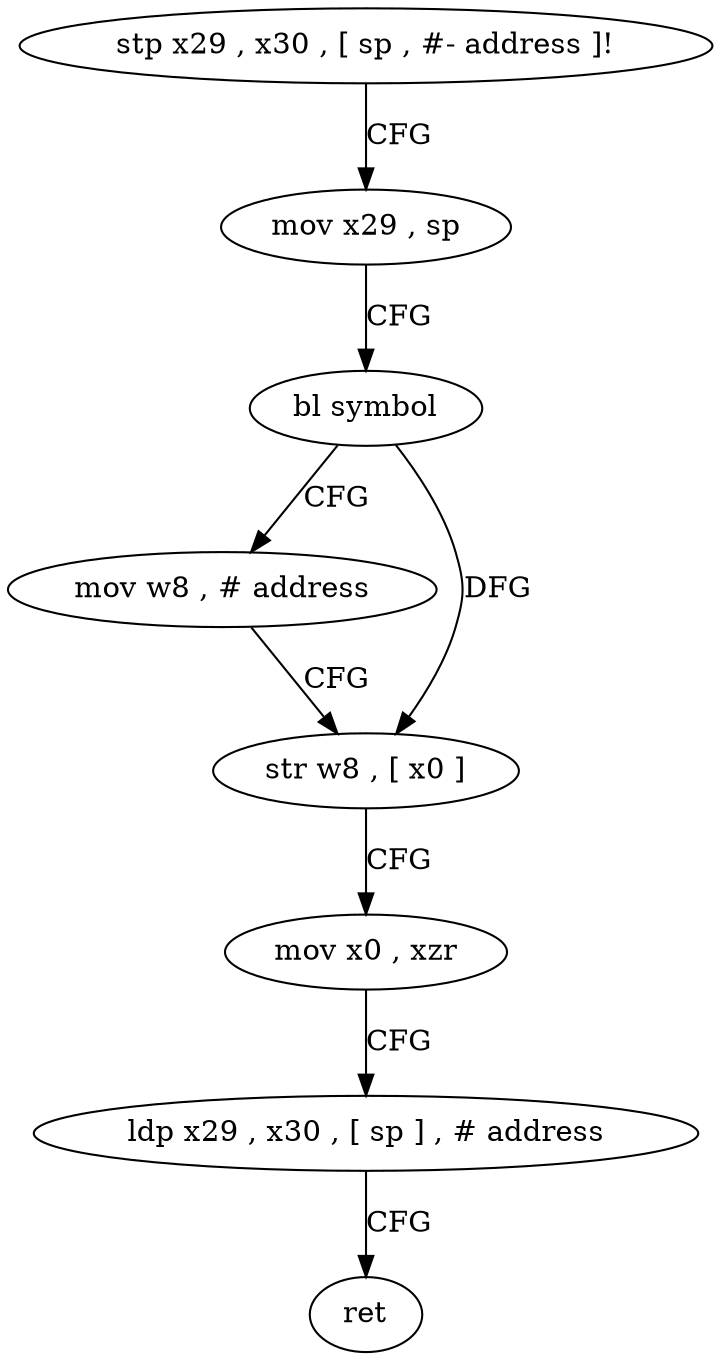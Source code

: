 digraph "func" {
"4217700" [label = "stp x29 , x30 , [ sp , #- address ]!" ]
"4217704" [label = "mov x29 , sp" ]
"4217708" [label = "bl symbol" ]
"4217712" [label = "mov w8 , # address" ]
"4217716" [label = "str w8 , [ x0 ]" ]
"4217720" [label = "mov x0 , xzr" ]
"4217724" [label = "ldp x29 , x30 , [ sp ] , # address" ]
"4217728" [label = "ret" ]
"4217700" -> "4217704" [ label = "CFG" ]
"4217704" -> "4217708" [ label = "CFG" ]
"4217708" -> "4217712" [ label = "CFG" ]
"4217708" -> "4217716" [ label = "DFG" ]
"4217712" -> "4217716" [ label = "CFG" ]
"4217716" -> "4217720" [ label = "CFG" ]
"4217720" -> "4217724" [ label = "CFG" ]
"4217724" -> "4217728" [ label = "CFG" ]
}
